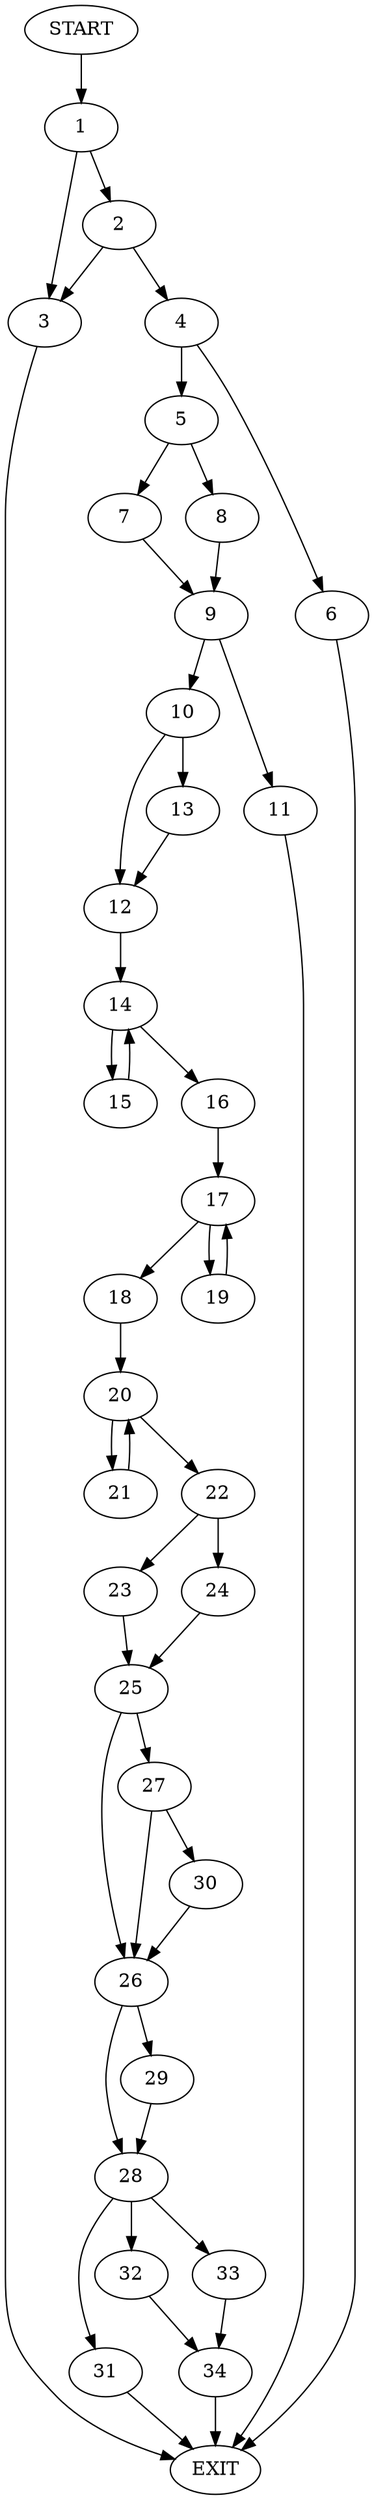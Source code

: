 digraph {
0 [label="START"]
35 [label="EXIT"]
0 -> 1
1 -> 2
1 -> 3
2 -> 4
2 -> 3
3 -> 35
4 -> 5
4 -> 6
5 -> 7
5 -> 8
6 -> 35
7 -> 9
8 -> 9
9 -> 10
9 -> 11
10 -> 12
10 -> 13
11 -> 35
13 -> 12
12 -> 14
14 -> 15
14 -> 16
15 -> 14
16 -> 17
17 -> 18
17 -> 19
18 -> 20
19 -> 17
20 -> 21
20 -> 22
22 -> 23
22 -> 24
21 -> 20
24 -> 25
23 -> 25
25 -> 26
25 -> 27
26 -> 28
26 -> 29
27 -> 26
27 -> 30
30 -> 26
28 -> 31
28 -> 32
28 -> 33
29 -> 28
32 -> 34
31 -> 35
33 -> 34
34 -> 35
}
